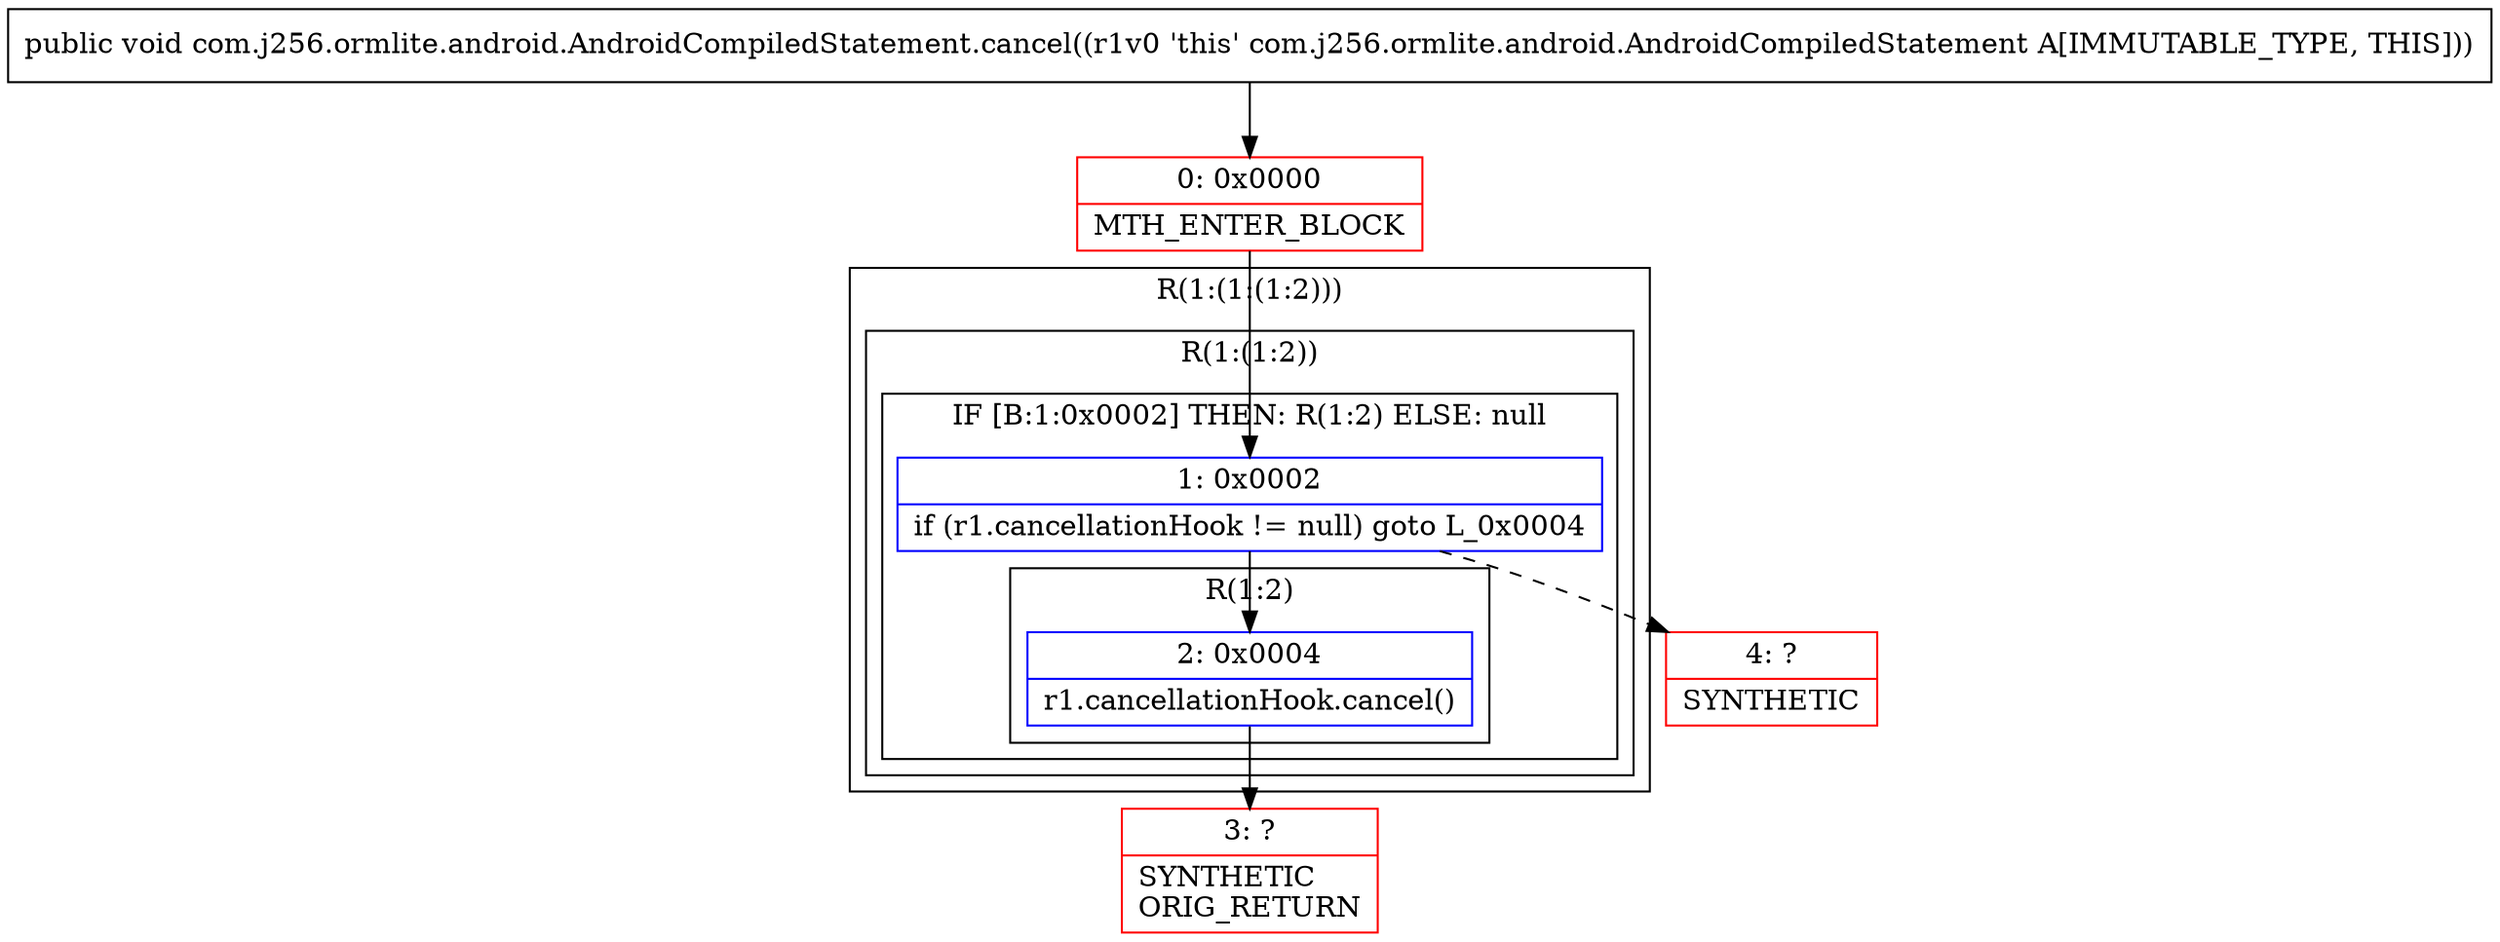 digraph "CFG forcom.j256.ormlite.android.AndroidCompiledStatement.cancel()V" {
subgraph cluster_Region_323864906 {
label = "R(1:(1:(1:2)))";
node [shape=record,color=blue];
subgraph cluster_Region_923776255 {
label = "R(1:(1:2))";
node [shape=record,color=blue];
subgraph cluster_IfRegion_1834452319 {
label = "IF [B:1:0x0002] THEN: R(1:2) ELSE: null";
node [shape=record,color=blue];
Node_1 [shape=record,label="{1\:\ 0x0002|if (r1.cancellationHook != null) goto L_0x0004\l}"];
subgraph cluster_Region_1580885220 {
label = "R(1:2)";
node [shape=record,color=blue];
Node_2 [shape=record,label="{2\:\ 0x0004|r1.cancellationHook.cancel()\l}"];
}
}
}
}
Node_0 [shape=record,color=red,label="{0\:\ 0x0000|MTH_ENTER_BLOCK\l}"];
Node_3 [shape=record,color=red,label="{3\:\ ?|SYNTHETIC\lORIG_RETURN\l}"];
Node_4 [shape=record,color=red,label="{4\:\ ?|SYNTHETIC\l}"];
MethodNode[shape=record,label="{public void com.j256.ormlite.android.AndroidCompiledStatement.cancel((r1v0 'this' com.j256.ormlite.android.AndroidCompiledStatement A[IMMUTABLE_TYPE, THIS])) }"];
MethodNode -> Node_0;
Node_1 -> Node_2;
Node_1 -> Node_4[style=dashed];
Node_2 -> Node_3;
Node_0 -> Node_1;
}

